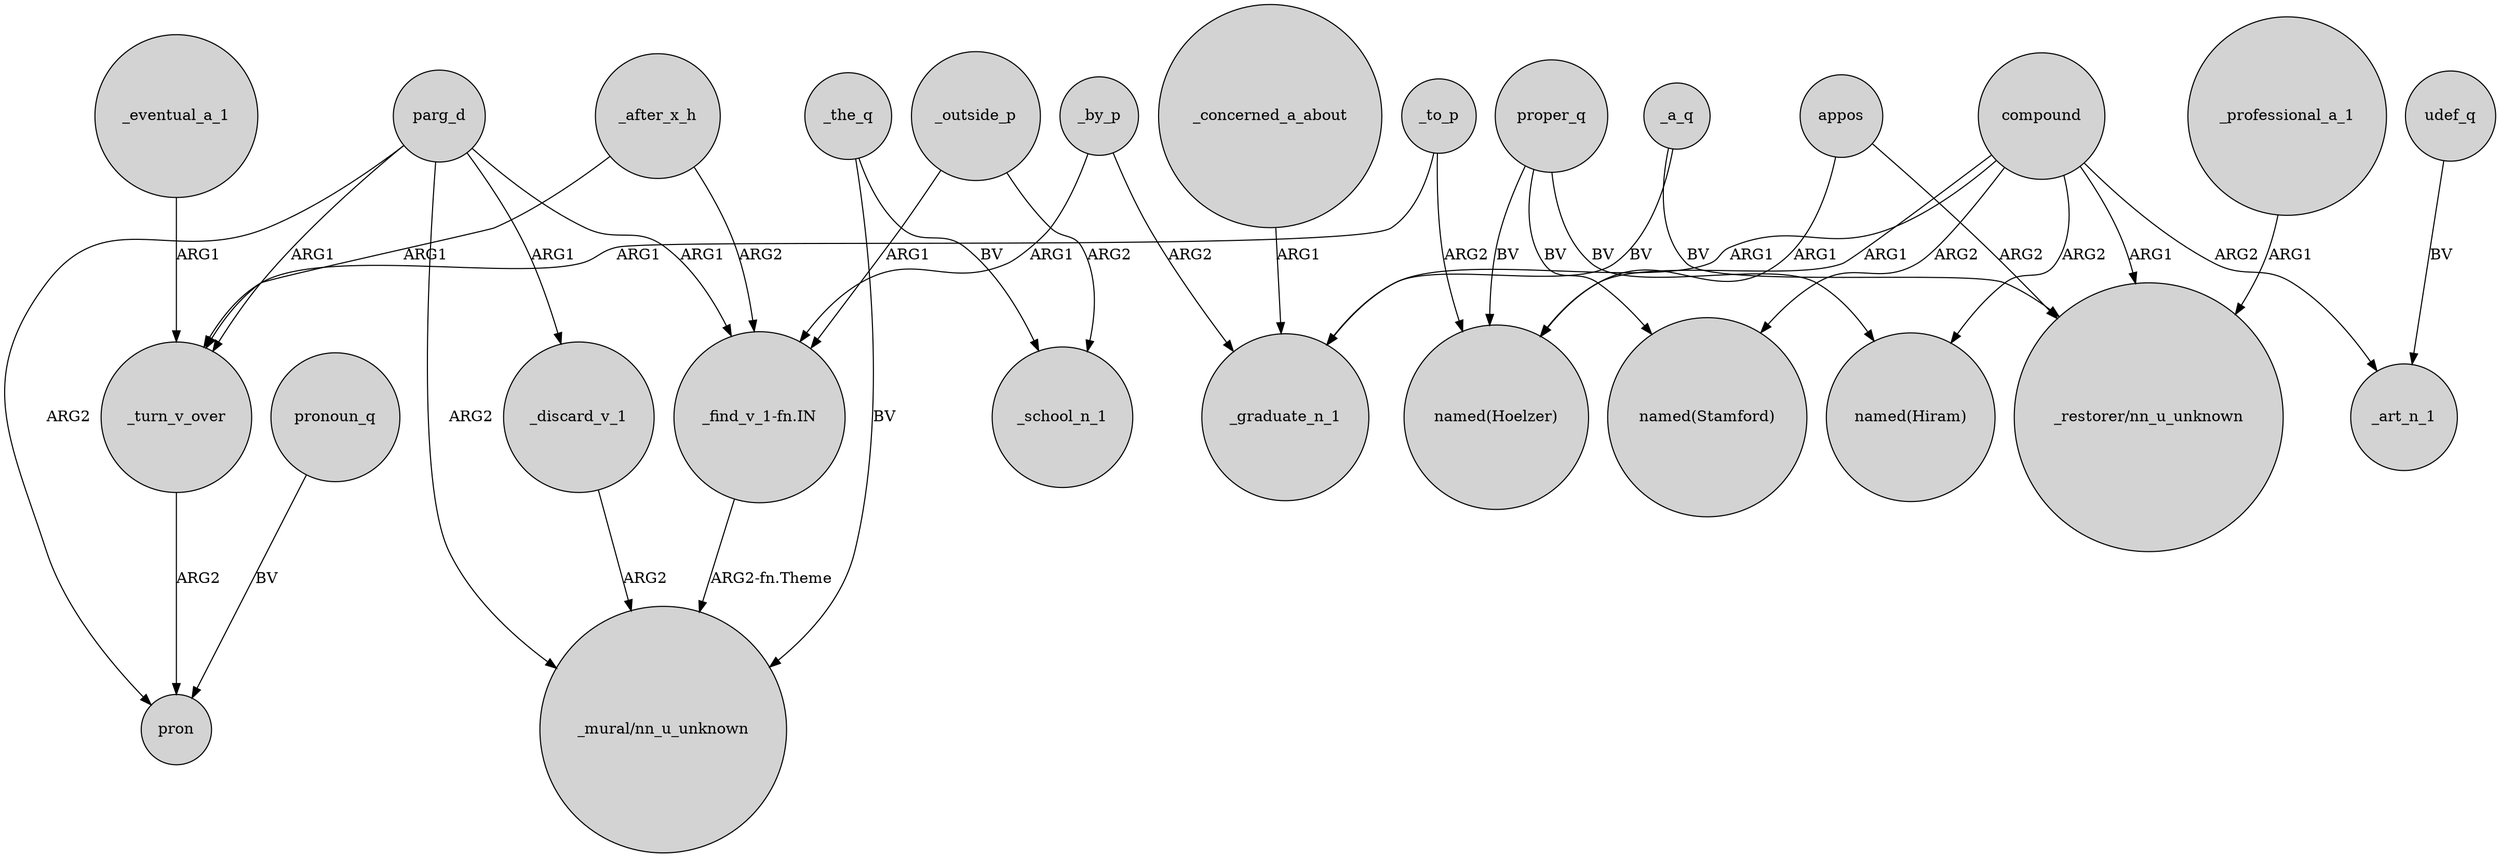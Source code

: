 digraph {
	node [shape=circle style=filled]
	_to_p -> _turn_v_over [label=ARG1]
	compound -> "named(Stamford)" [label=ARG2]
	_concerned_a_about -> _graduate_n_1 [label=ARG1]
	parg_d -> "_mural/nn_u_unknown" [label=ARG2]
	_by_p -> _graduate_n_1 [label=ARG2]
	_to_p -> "named(Hoelzer)" [label=ARG2]
	udef_q -> _art_n_1 [label=BV]
	compound -> _art_n_1 [label=ARG2]
	compound -> "named(Hoelzer)" [label=ARG1]
	_after_x_h -> "_find_v_1-fn.IN" [label=ARG2]
	compound -> "_restorer/nn_u_unknown" [label=ARG1]
	_outside_p -> "_find_v_1-fn.IN" [label=ARG1]
	_the_q -> _school_n_1 [label=BV]
	parg_d -> pron [label=ARG2]
	_discard_v_1 -> "_mural/nn_u_unknown" [label=ARG2]
	_a_q -> "_restorer/nn_u_unknown" [label=BV]
	pronoun_q -> pron [label=BV]
	_after_x_h -> _turn_v_over [label=ARG1]
	_by_p -> "_find_v_1-fn.IN" [label=ARG1]
	appos -> "_restorer/nn_u_unknown" [label=ARG2]
	proper_q -> "named(Hiram)" [label=BV]
	parg_d -> _turn_v_over [label=ARG1]
	compound -> _graduate_n_1 [label=ARG1]
	_eventual_a_1 -> _turn_v_over [label=ARG1]
	"_find_v_1-fn.IN" -> "_mural/nn_u_unknown" [label="ARG2-fn.Theme"]
	compound -> "named(Hiram)" [label=ARG2]
	proper_q -> "named(Stamford)" [label=BV]
	appos -> "named(Hoelzer)" [label=ARG1]
	parg_d -> _discard_v_1 [label=ARG1]
	parg_d -> "_find_v_1-fn.IN" [label=ARG1]
	_professional_a_1 -> "_restorer/nn_u_unknown" [label=ARG1]
	_turn_v_over -> pron [label=ARG2]
	_the_q -> "_mural/nn_u_unknown" [label=BV]
	_outside_p -> _school_n_1 [label=ARG2]
	proper_q -> "named(Hoelzer)" [label=BV]
	_a_q -> _graduate_n_1 [label=BV]
}
